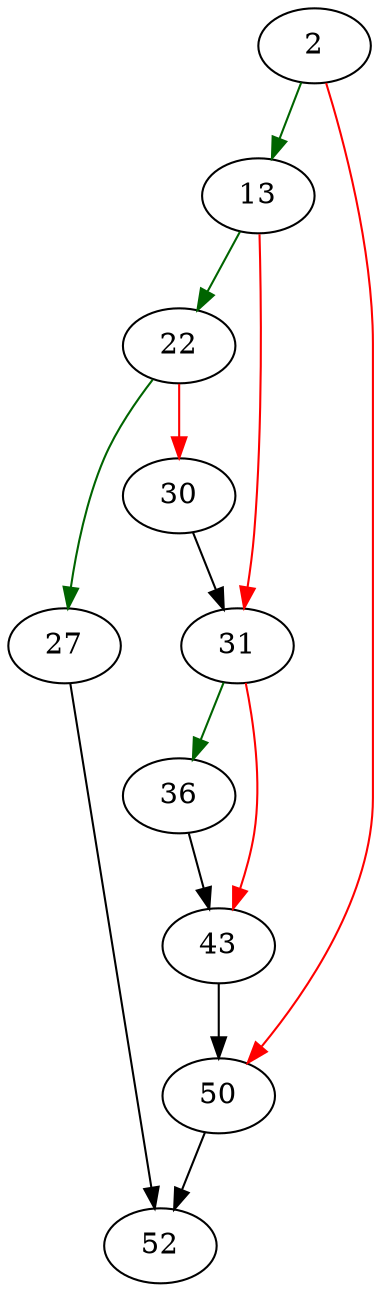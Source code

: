 strict digraph "sqlite3BtreeCommitPhaseOne" {
	// Node definitions.
	2 [entry=true];
	13;
	50;
	22;
	31;
	27;
	30;
	52;
	36;
	43;

	// Edge definitions.
	2 -> 13 [
		color=darkgreen
		cond=true
	];
	2 -> 50 [
		color=red
		cond=false
	];
	13 -> 22 [
		color=darkgreen
		cond=true
	];
	13 -> 31 [
		color=red
		cond=false
	];
	50 -> 52;
	22 -> 27 [
		color=darkgreen
		cond=true
	];
	22 -> 30 [
		color=red
		cond=false
	];
	31 -> 36 [
		color=darkgreen
		cond=true
	];
	31 -> 43 [
		color=red
		cond=false
	];
	27 -> 52;
	30 -> 31;
	36 -> 43;
	43 -> 50;
}